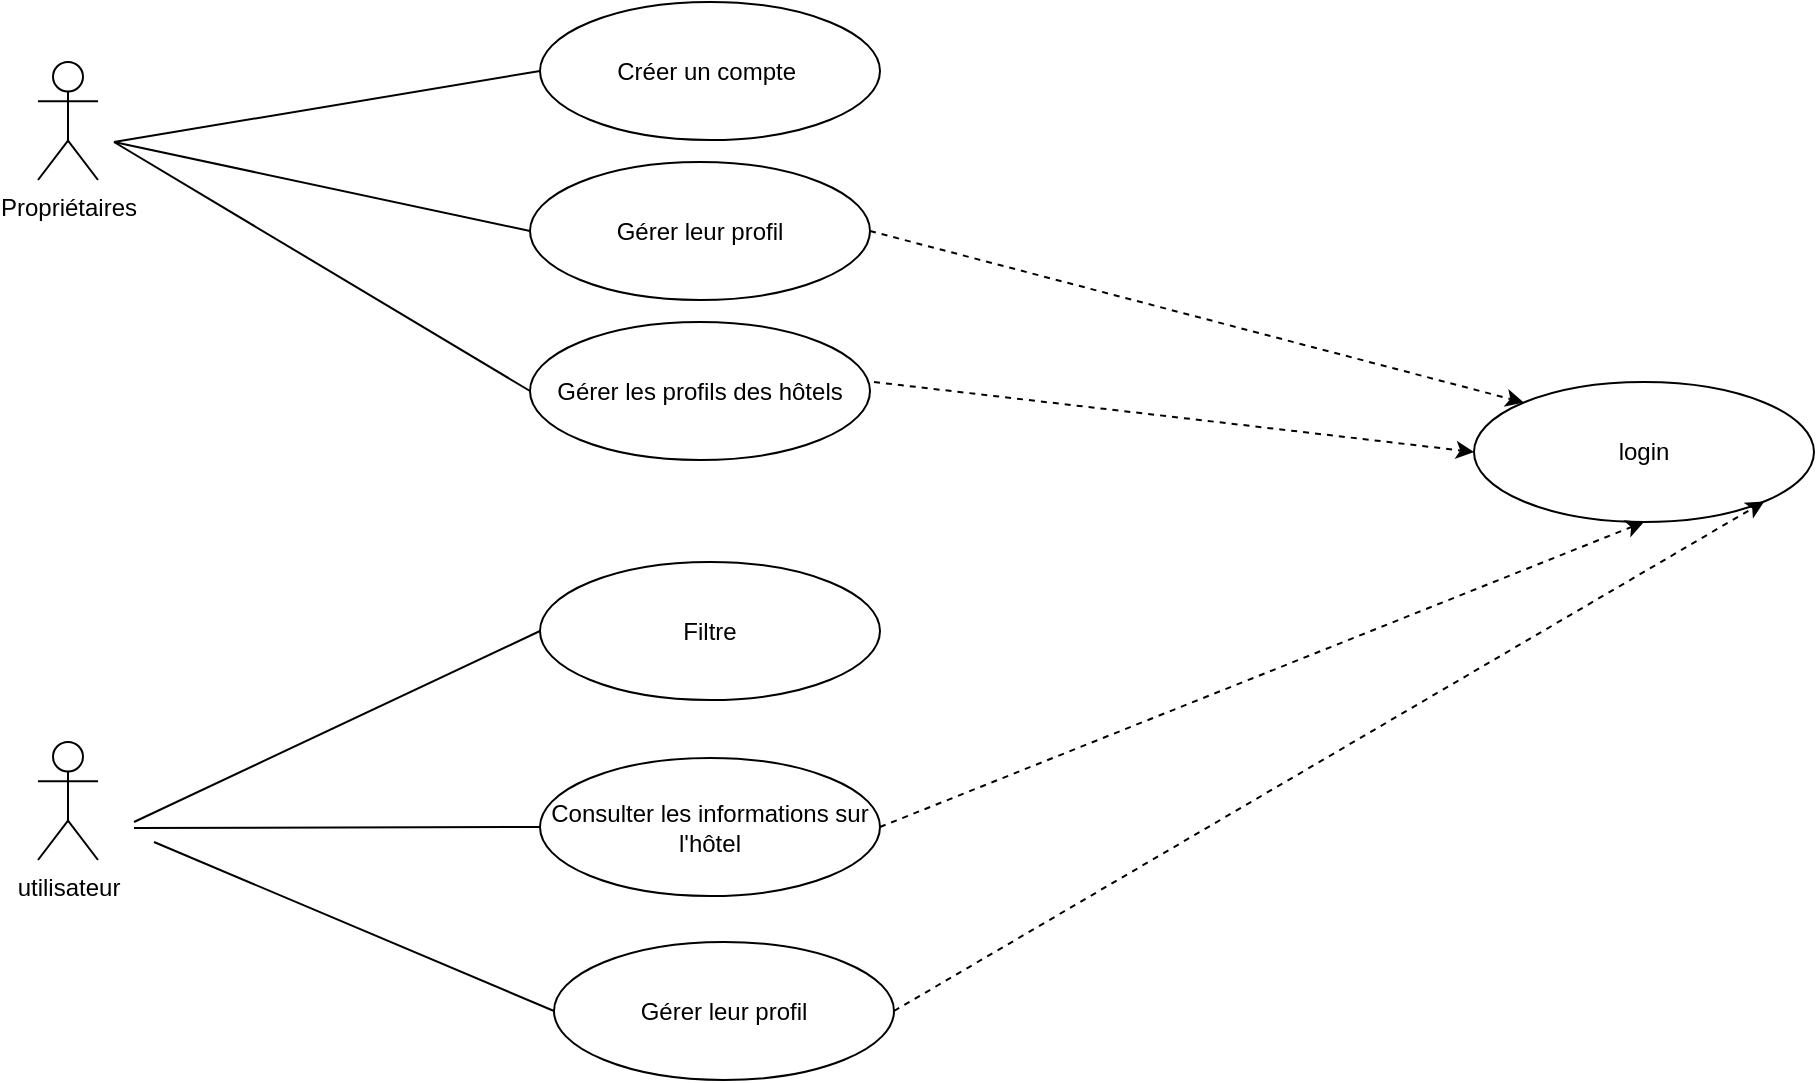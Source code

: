 <mxfile version="16.1.2" type="device" pages="2"><diagram id="qbAVM7MoqweBW6nItJhA" name="Page-1"><mxGraphModel dx="1240" dy="3128" grid="1" gridSize="10" guides="1" tooltips="1" connect="1" arrows="1" fold="1" page="1" pageScale="1" pageWidth="827" pageHeight="1169" math="0" shadow="0"><root><mxCell id="0"/><mxCell id="1" parent="0"/><mxCell id="L1kZMlh4gRZpJ0CseCKj-1" value=" Propriétaires" style="shape=umlActor;verticalLabelPosition=bottom;verticalAlign=top;html=1;outlineConnect=0;" parent="1" vertex="1"><mxGeometry x="82" y="-1280" width="30" height="59" as="geometry"/></mxCell><mxCell id="L1kZMlh4gRZpJ0CseCKj-2" value="utilisateur" style="shape=umlActor;verticalLabelPosition=bottom;verticalAlign=top;html=1;outlineConnect=0;" parent="1" vertex="1"><mxGeometry x="82" y="-940" width="30" height="59" as="geometry"/></mxCell><mxCell id="L1kZMlh4gRZpJ0CseCKj-4" value="Créer un compte&amp;nbsp;" style="ellipse;whiteSpace=wrap;html=1;" parent="1" vertex="1"><mxGeometry x="333" y="-1310" width="170" height="69" as="geometry"/></mxCell><mxCell id="L1kZMlh4gRZpJ0CseCKj-9" value="Gérer leur profil" style="ellipse;whiteSpace=wrap;html=1;" parent="1" vertex="1"><mxGeometry x="328" y="-1230" width="170" height="69" as="geometry"/></mxCell><mxCell id="L1kZMlh4gRZpJ0CseCKj-10" value="Gérer les profils des hôtels" style="ellipse;whiteSpace=wrap;html=1;" parent="1" vertex="1"><mxGeometry x="328" y="-1150" width="170" height="69" as="geometry"/></mxCell><mxCell id="L1kZMlh4gRZpJ0CseCKj-13" value="Filtre" style="ellipse;whiteSpace=wrap;html=1;" parent="1" vertex="1"><mxGeometry x="333" y="-1030" width="170" height="69" as="geometry"/></mxCell><mxCell id="L1kZMlh4gRZpJ0CseCKj-14" value="Consulter les informations sur l'hôtel" style="ellipse;whiteSpace=wrap;html=1;" parent="1" vertex="1"><mxGeometry x="333" y="-932" width="170" height="69" as="geometry"/></mxCell><mxCell id="L1kZMlh4gRZpJ0CseCKj-60" value="login" style="ellipse;whiteSpace=wrap;html=1;" parent="1" vertex="1"><mxGeometry x="800" y="-1120" width="170" height="70" as="geometry"/></mxCell><mxCell id="_XCCTf5p7HBof6r56yws-2" value="" style="endArrow=none;html=1;rounded=0;exitX=0;exitY=0.5;exitDx=0;exitDy=0;" edge="1" parent="1" source="L1kZMlh4gRZpJ0CseCKj-4"><mxGeometry width="50" height="50" relative="1" as="geometry"><mxPoint x="380" y="-1100" as="sourcePoint"/><mxPoint x="120" y="-1240" as="targetPoint"/></mxGeometry></mxCell><mxCell id="_XCCTf5p7HBof6r56yws-3" value="" style="endArrow=none;html=1;rounded=0;exitX=0;exitY=0.5;exitDx=0;exitDy=0;" edge="1" parent="1" source="L1kZMlh4gRZpJ0CseCKj-9"><mxGeometry width="50" height="50" relative="1" as="geometry"><mxPoint x="330.0" y="-1265.5" as="sourcePoint"/><mxPoint x="120" y="-1240" as="targetPoint"/></mxGeometry></mxCell><mxCell id="_XCCTf5p7HBof6r56yws-4" value="" style="endArrow=none;html=1;rounded=0;exitX=0;exitY=0.5;exitDx=0;exitDy=0;" edge="1" parent="1" source="L1kZMlh4gRZpJ0CseCKj-10"><mxGeometry width="50" height="50" relative="1" as="geometry"><mxPoint x="338.0" y="-1185.5" as="sourcePoint"/><mxPoint x="120" y="-1240" as="targetPoint"/></mxGeometry></mxCell><mxCell id="_XCCTf5p7HBof6r56yws-5" value="Gérer leur profil" style="ellipse;whiteSpace=wrap;html=1;" vertex="1" parent="1"><mxGeometry x="340" y="-840" width="170" height="69" as="geometry"/></mxCell><mxCell id="_XCCTf5p7HBof6r56yws-6" value="" style="endArrow=none;html=1;rounded=0;entryX=0;entryY=0.5;entryDx=0;entryDy=0;" edge="1" parent="1" target="L1kZMlh4gRZpJ0CseCKj-13"><mxGeometry width="50" height="50" relative="1" as="geometry"><mxPoint x="130" y="-900" as="sourcePoint"/><mxPoint x="210" y="-927.5" as="targetPoint"/></mxGeometry></mxCell><mxCell id="_XCCTf5p7HBof6r56yws-7" value="" style="endArrow=none;html=1;rounded=0;entryX=0;entryY=0.5;entryDx=0;entryDy=0;" edge="1" parent="1" target="L1kZMlh4gRZpJ0CseCKj-14"><mxGeometry width="50" height="50" relative="1" as="geometry"><mxPoint x="130" y="-897" as="sourcePoint"/><mxPoint x="343.0" y="-985.5" as="targetPoint"/></mxGeometry></mxCell><mxCell id="_XCCTf5p7HBof6r56yws-8" value="" style="endArrow=none;html=1;rounded=0;entryX=0;entryY=0.5;entryDx=0;entryDy=0;" edge="1" parent="1" target="_XCCTf5p7HBof6r56yws-5"><mxGeometry width="50" height="50" relative="1" as="geometry"><mxPoint x="140" y="-890" as="sourcePoint"/><mxPoint x="343.0" y="-887.5" as="targetPoint"/></mxGeometry></mxCell><mxCell id="_XCCTf5p7HBof6r56yws-10" value="" style="endArrow=classic;html=1;rounded=0;dashed=1;exitX=1;exitY=0.5;exitDx=0;exitDy=0;entryX=0;entryY=0;entryDx=0;entryDy=0;" edge="1" parent="1" source="L1kZMlh4gRZpJ0CseCKj-9" target="L1kZMlh4gRZpJ0CseCKj-60"><mxGeometry width="50" height="50" relative="1" as="geometry"><mxPoint x="500.0" y="-1265.5" as="sourcePoint"/><mxPoint x="895" y="-1110" as="targetPoint"/></mxGeometry></mxCell><mxCell id="_XCCTf5p7HBof6r56yws-11" value="" style="endArrow=classic;html=1;rounded=0;dashed=1;entryX=0;entryY=0.5;entryDx=0;entryDy=0;" edge="1" parent="1" target="L1kZMlh4gRZpJ0CseCKj-60"><mxGeometry width="50" height="50" relative="1" as="geometry"><mxPoint x="500" y="-1120" as="sourcePoint"/><mxPoint x="834.95" y="-1099.771" as="targetPoint"/></mxGeometry></mxCell><mxCell id="_XCCTf5p7HBof6r56yws-13" value="" style="endArrow=classic;html=1;rounded=0;dashed=1;entryX=0.5;entryY=1;entryDx=0;entryDy=0;exitX=1;exitY=0.5;exitDx=0;exitDy=0;" edge="1" parent="1" source="L1kZMlh4gRZpJ0CseCKj-14" target="L1kZMlh4gRZpJ0CseCKj-60"><mxGeometry width="50" height="50" relative="1" as="geometry"><mxPoint x="513.0" y="-985.5" as="sourcePoint"/><mxPoint x="834.95" y="-1050.229" as="targetPoint"/></mxGeometry></mxCell><mxCell id="_XCCTf5p7HBof6r56yws-14" value="" style="endArrow=classic;html=1;rounded=0;dashed=1;entryX=1;entryY=1;entryDx=0;entryDy=0;exitX=1;exitY=0.5;exitDx=0;exitDy=0;" edge="1" parent="1" source="_XCCTf5p7HBof6r56yws-5" target="L1kZMlh4gRZpJ0CseCKj-60"><mxGeometry width="50" height="50" relative="1" as="geometry"><mxPoint x="513" y="-800" as="sourcePoint"/><mxPoint x="895" y="-1040" as="targetPoint"/></mxGeometry></mxCell></root></mxGraphModel></diagram><diagram id="xOlPk5jDlQ9h5imM__Si" name="Page-2"><mxGraphModel dx="2400" dy="1005" grid="1" gridSize="10" guides="1" tooltips="1" connect="1" arrows="1" fold="1" page="1" pageScale="1" pageWidth="827" pageHeight="1169" math="0" shadow="0"><root><mxCell id="9Dx8AONzk_AjVdQsVkkc-0"/><mxCell id="9Dx8AONzk_AjVdQsVkkc-1" parent="9Dx8AONzk_AjVdQsVkkc-0"/></root></mxGraphModel></diagram></mxfile>